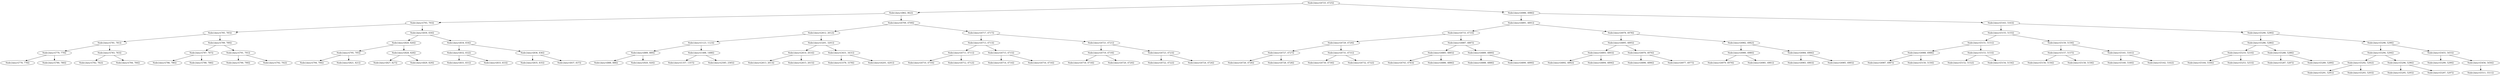 digraph G{
1317791093 [label="Node{data=[4725, 4725]}"]
1317791093 -> 613729741
613729741 [label="Node{data=[862, 862]}"]
613729741 -> 52332881
52332881 [label="Node{data=[793, 793]}"]
52332881 -> 1994121724
1994121724 [label="Node{data=[785, 785]}"]
1994121724 -> 1743393311
1743393311 [label="Node{data=[781, 781]}"]
1743393311 -> 1699875202
1699875202 [label="Node{data=[779, 779]}"]
1699875202 -> 309416056
309416056 [label="Node{data=[778, 778]}"]
1699875202 -> 999065547
999065547 [label="Node{data=[780, 780]}"]
1743393311 -> 213979215
213979215 [label="Node{data=[783, 783]}"]
213979215 -> 2032801356
2032801356 [label="Node{data=[782, 782]}"]
213979215 -> 1631611777
1631611777 [label="Node{data=[784, 784]}"]
1994121724 -> 1051527869
1051527869 [label="Node{data=[789, 789]}"]
1051527869 -> 988423759
988423759 [label="Node{data=[787, 787]}"]
988423759 -> 333172520
333172520 [label="Node{data=[786, 786]}"]
988423759 -> 1906680497
1906680497 [label="Node{data=[788, 788]}"]
1051527869 -> 655075034
655075034 [label="Node{data=[791, 791]}"]
655075034 -> 1287140394
1287140394 [label="Node{data=[790, 790]}"]
655075034 -> 22478874
22478874 [label="Node{data=[792, 792]}"]
52332881 -> 1564183211
1564183211 [label="Node{data=[830, 830]}"]
1564183211 -> 670878368
670878368 [label="Node{data=[826, 826]}"]
670878368 -> 719889169
719889169 [label="Node{data=[795, 795]}"]
719889169 -> 327561606
327561606 [label="Node{data=[794, 794]}"]
719889169 -> 308912015
308912015 [label="Node{data=[821, 821]}"]
670878368 -> 1401028264
1401028264 [label="Node{data=[828, 828]}"]
1401028264 -> 1016999906
1016999906 [label="Node{data=[827, 827]}"]
1401028264 -> 506868726
506868726 [label="Node{data=[829, 829]}"]
1564183211 -> 1090339416
1090339416 [label="Node{data=[834, 834]}"]
1090339416 -> 483754065
483754065 [label="Node{data=[832, 832]}"]
483754065 -> 1366908182
1366908182 [label="Node{data=[831, 831]}"]
483754065 -> 2122284364
2122284364 [label="Node{data=[833, 833]}"]
1090339416 -> 1413091161
1413091161 [label="Node{data=[836, 836]}"]
1413091161 -> 1683872391
1683872391 [label="Node{data=[835, 835]}"]
1413091161 -> 2136455927
2136455927 [label="Node{data=[837, 837]}"]
613729741 -> 2059877708
2059877708 [label="Node{data=[4709, 4709]}"]
2059877708 -> 2114172298
2114172298 [label="Node{data=[2612, 2612]}"]
2114172298 -> 1954595119
1954595119 [label="Node{data=[1123, 1123]}"]
1954595119 -> 918707530
918707530 [label="Node{data=[889, 889]}"]
918707530 -> 1974217603
1974217603 [label="Node{data=[888, 888]}"]
918707530 -> 383807321
383807321 [label="Node{data=[920, 920]}"]
1954595119 -> 1687899411
1687899411 [label="Node{data=[1488, 1488]}"]
1687899411 -> 1083663559
1083663559 [label="Node{data=[1357, 1357]}"]
1687899411 -> 1416867685
1416867685 [label="Node{data=[2585, 2585]}"]
2114172298 -> 1098684437
1098684437 [label="Node{data=[3201, 3201]}"]
1098684437 -> 2133960444
2133960444 [label="Node{data=[2614, 2614]}"]
2133960444 -> 75187329
75187329 [label="Node{data=[2613, 2613]}"]
2133960444 -> 1304091628
1304091628 [label="Node{data=[2615, 2615]}"]
1098684437 -> 1747148414
1747148414 [label="Node{data=[3431, 3431]}"]
1747148414 -> 450302912
450302912 [label="Node{data=[3378, 3378]}"]
1747148414 -> 1154880343
1154880343 [label="Node{data=[4201, 4201]}"]
2059877708 -> 1596511642
1596511642 [label="Node{data=[4717, 4717]}"]
1596511642 -> 764059823
764059823 [label="Node{data=[4713, 4713]}"]
764059823 -> 266469325
266469325 [label="Node{data=[4711, 4711]}"]
266469325 -> 2077825485
2077825485 [label="Node{data=[4710, 4710]}"]
266469325 -> 1648662313
1648662313 [label="Node{data=[4712, 4712]}"]
764059823 -> 447990806
447990806 [label="Node{data=[4715, 4715]}"]
447990806 -> 447498010
447498010 [label="Node{data=[4714, 4714]}"]
447990806 -> 688399091
688399091 [label="Node{data=[4716, 4716]}"]
1596511642 -> 1874007332
1874007332 [label="Node{data=[4721, 4721]}"]
1874007332 -> 1810147256
1810147256 [label="Node{data=[4719, 4719]}"]
1810147256 -> 319334729
319334729 [label="Node{data=[4718, 4718]}"]
1810147256 -> 2080312929
2080312929 [label="Node{data=[4720, 4720]}"]
1874007332 -> 210910735
210910735 [label="Node{data=[4723, 4723]}"]
210910735 -> 1107661122
1107661122 [label="Node{data=[4722, 4722]}"]
210910735 -> 336669354
336669354 [label="Node{data=[4724, 4724]}"]
1317791093 -> 396276303
396276303 [label="Node{data=[4986, 4986]}"]
396276303 -> 182551797
182551797 [label="Node{data=[4891, 4891]}"]
182551797 -> 1686149994
1686149994 [label="Node{data=[4733, 4733]}"]
1686149994 -> 2044307754
2044307754 [label="Node{data=[4729, 4729]}"]
2044307754 -> 465002644
465002644 [label="Node{data=[4727, 4727]}"]
465002644 -> 502761787
502761787 [label="Node{data=[4726, 4726]}"]
465002644 -> 2110523940
2110523940 [label="Node{data=[4728, 4728]}"]
2044307754 -> 1239972942
1239972942 [label="Node{data=[4731, 4731]}"]
1239972942 -> 1778058791
1778058791 [label="Node{data=[4730, 4730]}"]
1239972942 -> 1214575730
1214575730 [label="Node{data=[4732, 4732]}"]
1686149994 -> 1432640112
1432640112 [label="Node{data=[4887, 4887]}"]
1432640112 -> 1600411294
1600411294 [label="Node{data=[4885, 4885]}"]
1600411294 -> 1855957355
1855957355 [label="Node{data=[4743, 4743]}"]
1600411294 -> 28772270
28772270 [label="Node{data=[4886, 4886]}"]
1432640112 -> 1987541554
1987541554 [label="Node{data=[4889, 4889]}"]
1987541554 -> 198841028
198841028 [label="Node{data=[4888, 4888]}"]
1987541554 -> 412952101
412952101 [label="Node{data=[4890, 4890]}"]
182551797 -> 556718319
556718319 [label="Node{data=[4978, 4978]}"]
556718319 -> 1824886802
1824886802 [label="Node{data=[4895, 4895]}"]
1824886802 -> 936567676
936567676 [label="Node{data=[4893, 4893]}"]
936567676 -> 1183795117
1183795117 [label="Node{data=[4892, 4892]}"]
936567676 -> 288429619
288429619 [label="Node{data=[4894, 4894]}"]
1824886802 -> 1362379015
1362379015 [label="Node{data=[4976, 4976]}"]
1362379015 -> 1901957470
1901957470 [label="Node{data=[4896, 4896]}"]
1362379015 -> 1297285879
1297285879 [label="Node{data=[4977, 4977]}"]
556718319 -> 1422530016
1422530016 [label="Node{data=[4982, 4982]}"]
1422530016 -> 663046663
663046663 [label="Node{data=[4980, 4980]}"]
663046663 -> 986704072
986704072 [label="Node{data=[4979, 4979]}"]
663046663 -> 1876824540
1876824540 [label="Node{data=[4981, 4981]}"]
1422530016 -> 1799318738
1799318738 [label="Node{data=[4984, 4984]}"]
1799318738 -> 1718081216
1718081216 [label="Node{data=[4983, 4983]}"]
1799318738 -> 598473580
598473580 [label="Node{data=[4985, 4985]}"]
396276303 -> 1013210676
1013210676 [label="Node{data=[5163, 5163]}"]
1013210676 -> 741207190
741207190 [label="Node{data=[5155, 5155]}"]
741207190 -> 1956969989
1956969989 [label="Node{data=[5151, 5151]}"]
1956969989 -> 145230694
145230694 [label="Node{data=[4988, 4988]}"]
145230694 -> 379810233
379810233 [label="Node{data=[4987, 4987]}"]
145230694 -> 1428776615
1428776615 [label="Node{data=[5150, 5150]}"]
1956969989 -> 112131793
112131793 [label="Node{data=[5153, 5153]}"]
112131793 -> 1318401625
1318401625 [label="Node{data=[5152, 5152]}"]
112131793 -> 1136048267
1136048267 [label="Node{data=[5154, 5154]}"]
741207190 -> 1563746820
1563746820 [label="Node{data=[5159, 5159]}"]
1563746820 -> 740148997
740148997 [label="Node{data=[5157, 5157]}"]
740148997 -> 1264392993
1264392993 [label="Node{data=[5156, 5156]}"]
740148997 -> 1029275681
1029275681 [label="Node{data=[5158, 5158]}"]
1563746820 -> 1200054604
1200054604 [label="Node{data=[5161, 5161]}"]
1200054604 -> 90223446
90223446 [label="Node{data=[5160, 5160]}"]
1200054604 -> 642196680
642196680 [label="Node{data=[5162, 5162]}"]
1013210676 -> 1475272873
1475272873 [label="Node{data=[5290, 5290]}"]
1475272873 -> 731866649
731866649 [label="Node{data=[5286, 5286]}"]
731866649 -> 728074815
728074815 [label="Node{data=[5210, 5210]}"]
728074815 -> 882612991
882612991 [label="Node{data=[5164, 5164]}"]
728074815 -> 340844397
340844397 [label="Node{data=[5253, 5253]}"]
731866649 -> 1152375888
1152375888 [label="Node{data=[5288, 5288]}"]
1152375888 -> 1125945992
1125945992 [label="Node{data=[5287, 5287]}"]
1152375888 -> 733521014
733521014 [label="Node{data=[5289, 5289]}"]
1475272873 -> 964804059
964804059 [label="Node{data=[5298, 5298]}"]
964804059 -> 66501607
66501607 [label="Node{data=[5294, 5294]}"]
66501607 -> 609874371
609874371 [label="Node{data=[5292, 5292]}"]
609874371 -> 1244424746
1244424746 [label="Node{data=[5291, 5291]}"]
609874371 -> 2130143697
2130143697 [label="Node{data=[5293, 5293]}"]
66501607 -> 1223220331
1223220331 [label="Node{data=[5296, 5296]}"]
1223220331 -> 592771932
592771932 [label="Node{data=[5295, 5295]}"]
1223220331 -> 167815206
167815206 [label="Node{data=[5297, 5297]}"]
964804059 -> 1341972822
1341972822 [label="Node{data=[5455, 5455]}"]
1341972822 -> 1098479430
1098479430 [label="Node{data=[5299, 5299]}"]
1341972822 -> 1173613102
1173613102 [label="Node{data=[5456, 5456]}"]
1173613102 -> 1245526830
1245526830 [label="Node{data=[5511, 5511]}"]
}